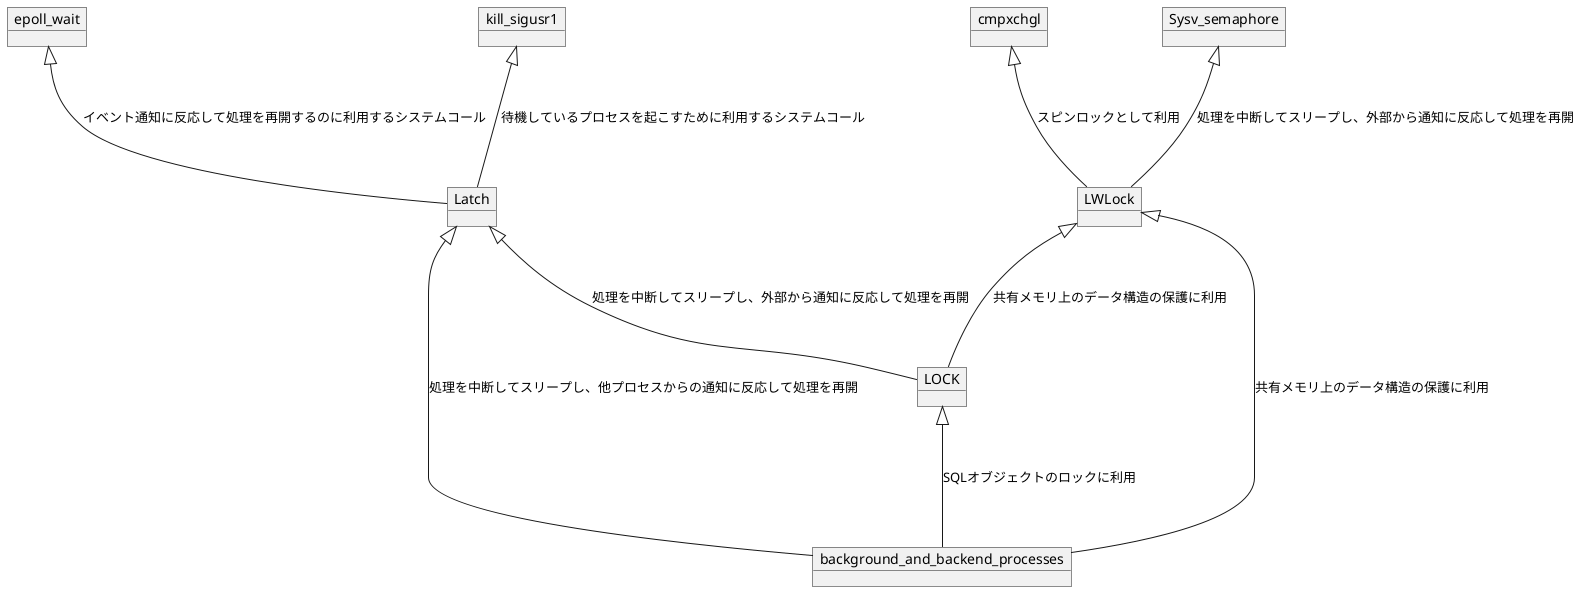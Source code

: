 @startuml
object LWLock
object LOCK
object Latch
object epoll_wait
object kill_sigusr1
object cmpxchgl
object Sysv_semaphore
object background_and_backend_processes

LWLock <|--- LOCK : 共有メモリ上のデータ構造の保護に利用
Latch <|--- LOCK : 処理を中断してスリープし、外部から通知に反応して処理を再開
cmpxchgl <|--- LWLock : スピンロックとして利用
Sysv_semaphore <|--- LWLock : 処理を中断してスリープし、外部から通知に反応して処理を再開

LWLock <|--- background_and_backend_processes : 共有メモリ上のデータ構造の保護に利用
Latch <|--- background_and_backend_processes : 処理を中断してスリープし、他プロセスからの通知に反応して処理を再開
LOCK <|--- background_and_backend_processes : SQLオブジェクトのロックに利用

epoll_wait <|--- Latch : イベント通知に反応して処理を再開するのに利用するシステムコール
kill_sigusr1 <|--- Latch : 待機しているプロセスを起こすために利用するシステムコール

@enduml